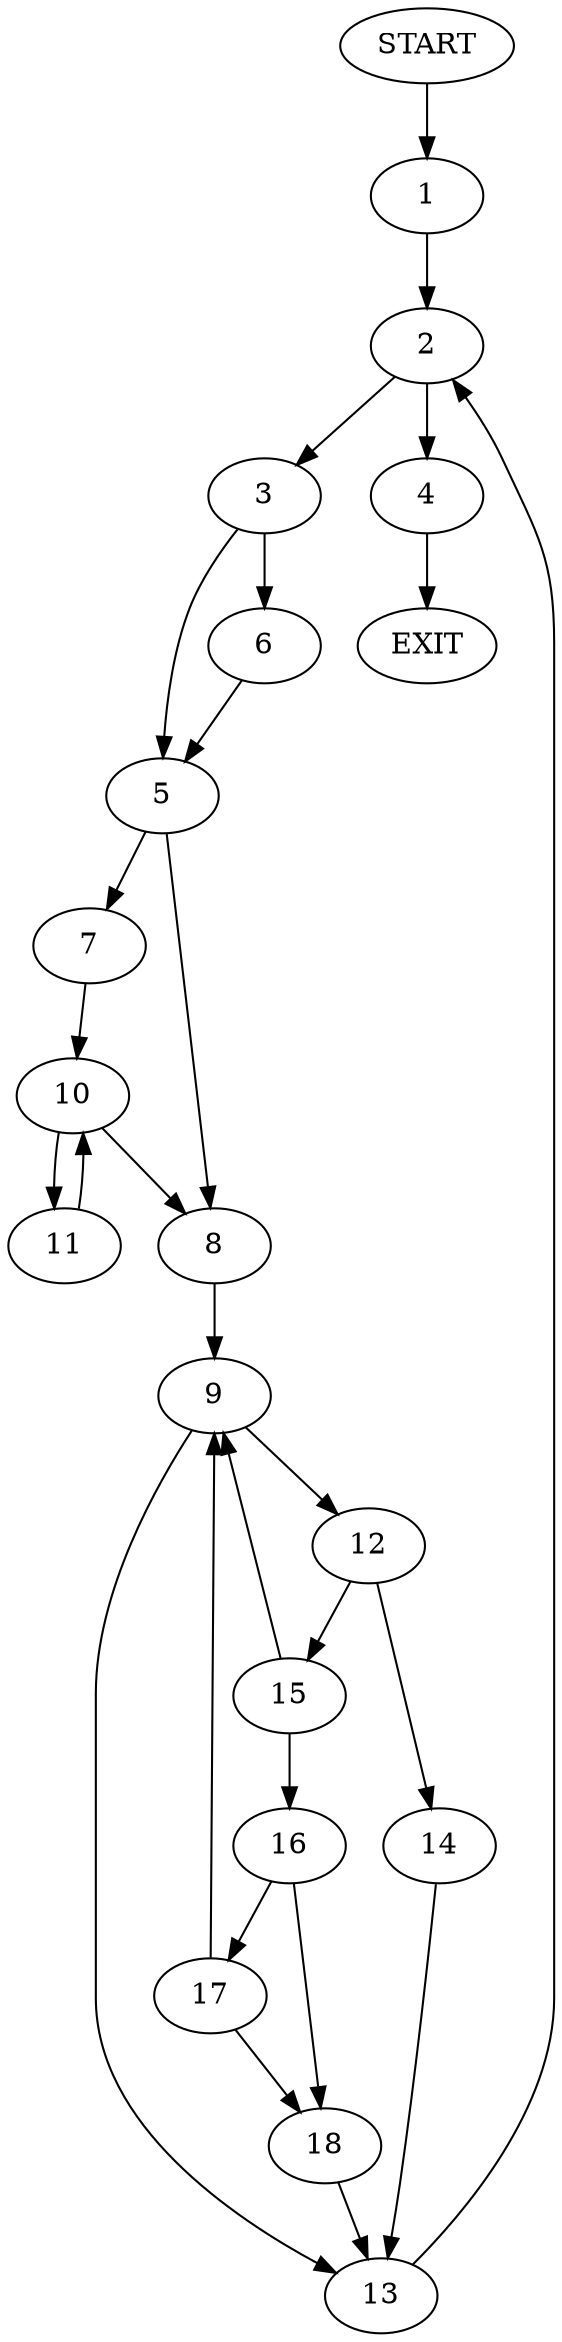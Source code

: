 digraph {
0 [label="START"]
19 [label="EXIT"]
0 -> 1
1 -> 2
2 -> 3
2 -> 4
3 -> 5
3 -> 6
4 -> 19
5 -> 7
5 -> 8
6 -> 5
8 -> 9
7 -> 10
10 -> 11
10 -> 8
11 -> 10
9 -> 12
9 -> 13
12 -> 14
12 -> 15
13 -> 2
14 -> 13
15 -> 16
15 -> 9
16 -> 17
16 -> 18
17 -> 9
17 -> 18
18 -> 13
}
